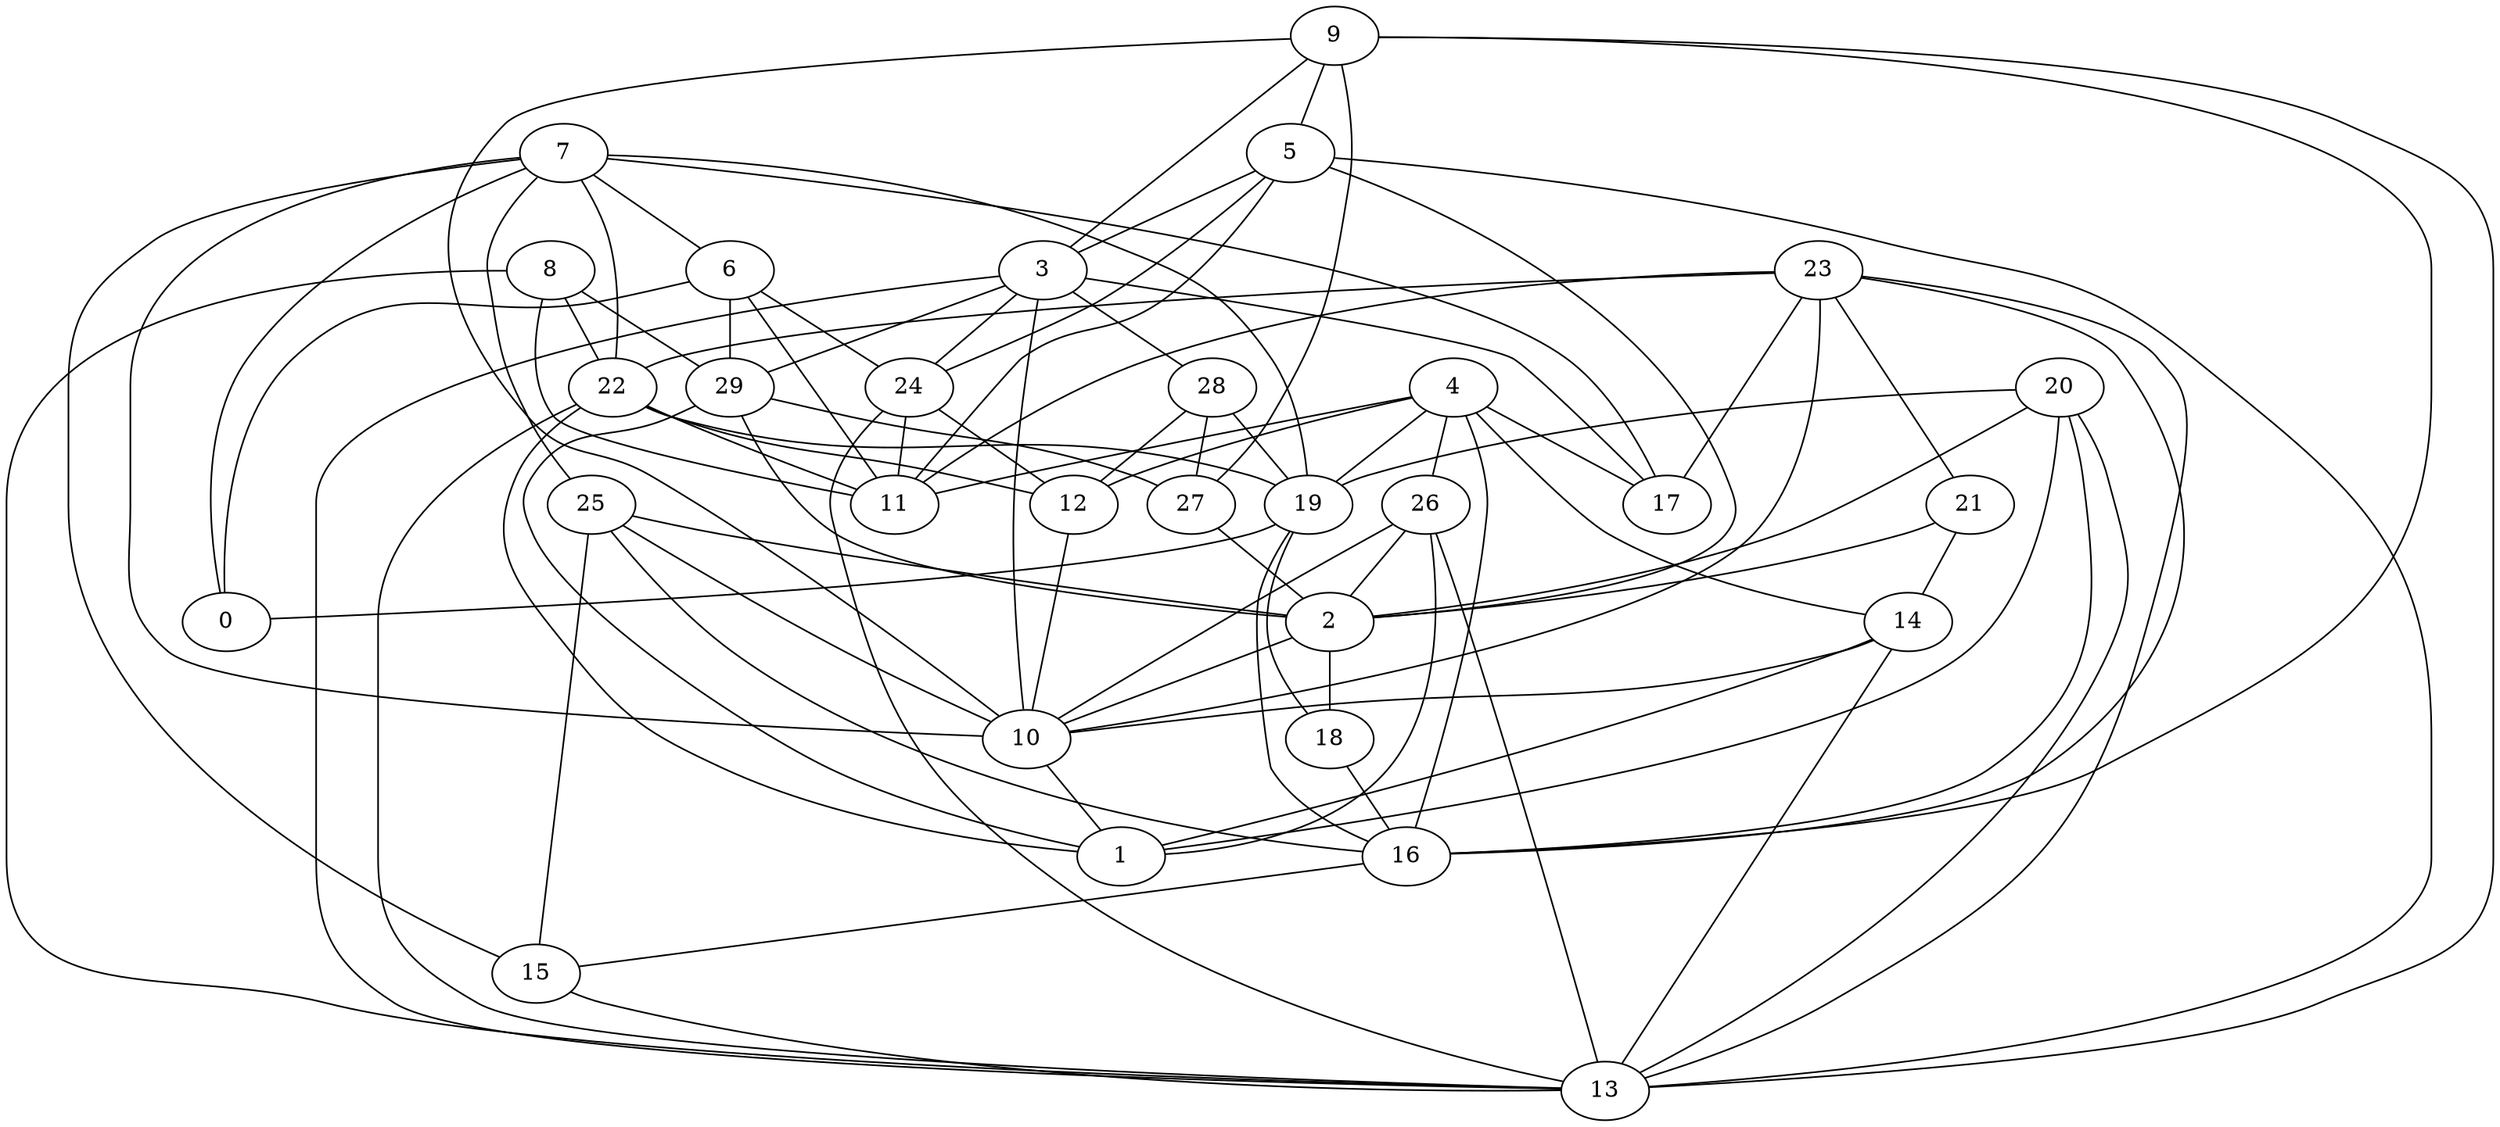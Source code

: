 digraph GG_graph {

subgraph G_graph {
edge [color = black]
"8" -> "22" [dir = none]
"8" -> "29" [dir = none]
"8" -> "11" [dir = none]
"8" -> "13" [dir = none]
"5" -> "11" [dir = none]
"5" -> "24" [dir = none]
"5" -> "3" [dir = none]
"5" -> "2" [dir = none]
"18" -> "16" [dir = none]
"19" -> "18" [dir = none]
"19" -> "0" [dir = none]
"19" -> "16" [dir = none]
"28" -> "19" [dir = none]
"28" -> "12" [dir = none]
"28" -> "27" [dir = none]
"27" -> "2" [dir = none]
"7" -> "22" [dir = none]
"7" -> "15" [dir = none]
"7" -> "10" [dir = none]
"7" -> "0" [dir = none]
"7" -> "6" [dir = none]
"7" -> "19" [dir = none]
"7" -> "25" [dir = none]
"10" -> "1" [dir = none]
"9" -> "27" [dir = none]
"9" -> "16" [dir = none]
"9" -> "13" [dir = none]
"9" -> "3" [dir = none]
"9" -> "5" [dir = none]
"9" -> "10" [dir = none]
"22" -> "11" [dir = none]
"22" -> "19" [dir = none]
"22" -> "1" [dir = none]
"22" -> "13" [dir = none]
"22" -> "12" [dir = none]
"20" -> "13" [dir = none]
"20" -> "19" [dir = none]
"20" -> "2" [dir = none]
"20" -> "1" [dir = none]
"20" -> "16" [dir = none]
"4" -> "14" [dir = none]
"4" -> "12" [dir = none]
"4" -> "19" [dir = none]
"4" -> "26" [dir = none]
"4" -> "17" [dir = none]
"4" -> "11" [dir = none]
"4" -> "16" [dir = none]
"15" -> "13" [dir = none]
"29" -> "27" [dir = none]
"29" -> "1" [dir = none]
"29" -> "2" [dir = none]
"21" -> "14" [dir = none]
"21" -> "2" [dir = none]
"23" -> "17" [dir = none]
"23" -> "10" [dir = none]
"23" -> "22" [dir = none]
"23" -> "21" [dir = none]
"23" -> "11" [dir = none]
"23" -> "13" [dir = none]
"23" -> "16" [dir = none]
"16" -> "15" [dir = none]
"6" -> "24" [dir = none]
"6" -> "11" [dir = none]
"6" -> "0" [dir = none]
"6" -> "29" [dir = none]
"3" -> "28" [dir = none]
"3" -> "17" [dir = none]
"3" -> "29" [dir = none]
"3" -> "10" [dir = none]
"3" -> "13" [dir = none]
"3" -> "24" [dir = none]
"12" -> "10" [dir = none]
"14" -> "1" [dir = none]
"14" -> "13" [dir = none]
"14" -> "10" [dir = none]
"26" -> "13" [dir = none]
"26" -> "2" [dir = none]
"26" -> "10" [dir = none]
"2" -> "18" [dir = none]
"2" -> "10" [dir = none]
"25" -> "16" [dir = none]
"25" -> "15" [dir = none]
"25" -> "10" [dir = none]
"25" -> "2" [dir = none]
"24" -> "13" [dir = none]
"24" -> "12" [dir = none]
"24" -> "11" [dir = none]
"5" -> "13" [dir = none]
"26" -> "1" [dir = none]
"7" -> "17" [dir = none]
}

}

